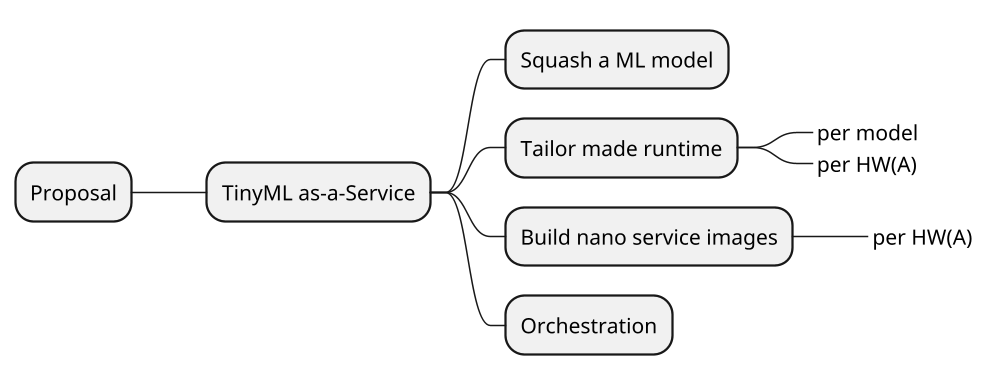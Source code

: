 @startmindmap
scale 1.5
* Proposal
** TinyML as-a-Service
*** Squash a ML model
*** Tailor made runtime
****_ per model
****_ per HW(A)
*** Build nano service images
****_ per HW(A)
*** Orchestration
@endmindmap

